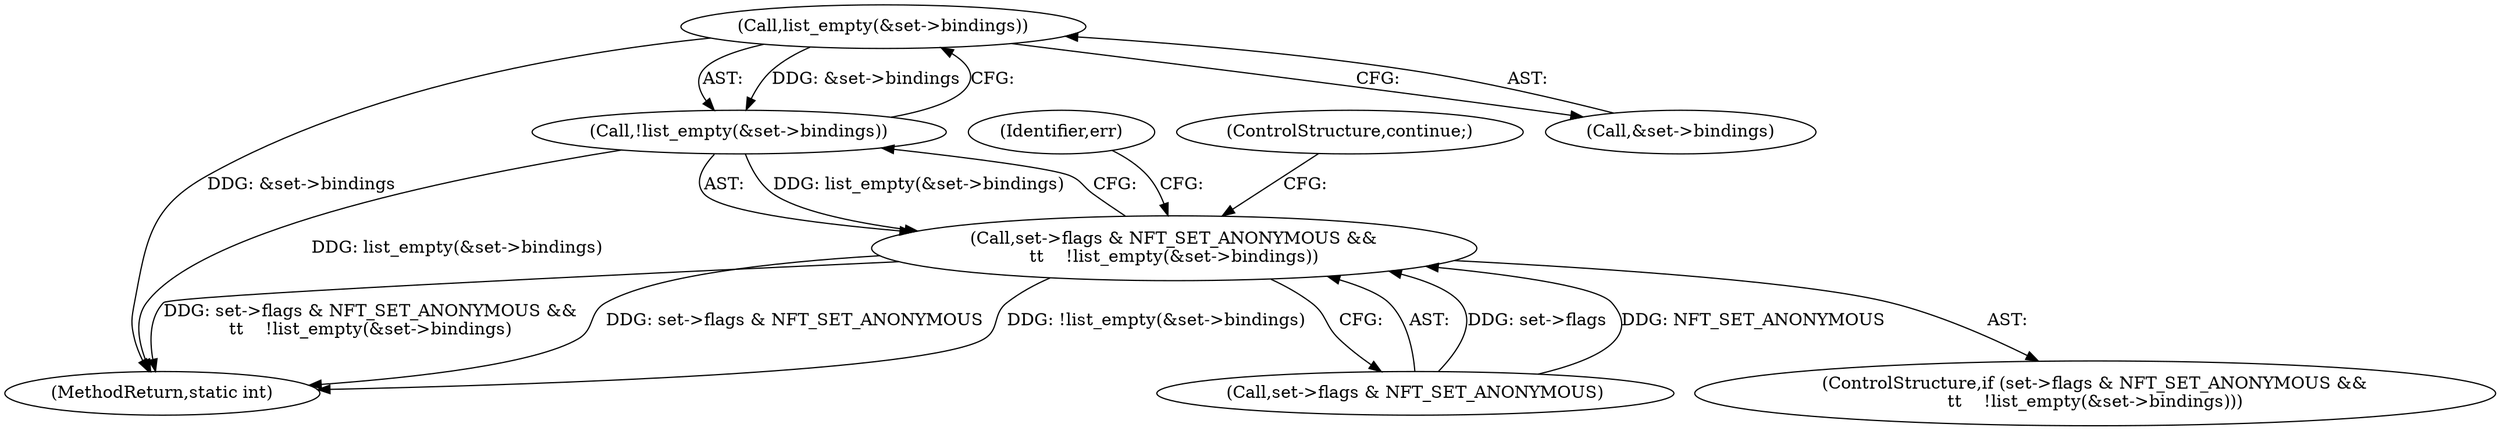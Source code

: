 digraph "0_linux_a2f18db0c68fec96631c10cad9384c196e9008ac@pointer" {
"1000132" [label="(Call,list_empty(&set->bindings))"];
"1000131" [label="(Call,!list_empty(&set->bindings))"];
"1000125" [label="(Call,set->flags & NFT_SET_ANONYMOUS &&\n\t\t    !list_empty(&set->bindings))"];
"1000125" [label="(Call,set->flags & NFT_SET_ANONYMOUS &&\n\t\t    !list_empty(&set->bindings))"];
"1000170" [label="(MethodReturn,static int)"];
"1000132" [label="(Call,list_empty(&set->bindings))"];
"1000126" [label="(Call,set->flags & NFT_SET_ANONYMOUS)"];
"1000133" [label="(Call,&set->bindings)"];
"1000124" [label="(ControlStructure,if (set->flags & NFT_SET_ANONYMOUS &&\n\t\t    !list_empty(&set->bindings)))"];
"1000139" [label="(Identifier,err)"];
"1000137" [label="(ControlStructure,continue;)"];
"1000131" [label="(Call,!list_empty(&set->bindings))"];
"1000132" -> "1000131"  [label="AST: "];
"1000132" -> "1000133"  [label="CFG: "];
"1000133" -> "1000132"  [label="AST: "];
"1000131" -> "1000132"  [label="CFG: "];
"1000132" -> "1000170"  [label="DDG: &set->bindings"];
"1000132" -> "1000131"  [label="DDG: &set->bindings"];
"1000131" -> "1000125"  [label="AST: "];
"1000125" -> "1000131"  [label="CFG: "];
"1000131" -> "1000170"  [label="DDG: list_empty(&set->bindings)"];
"1000131" -> "1000125"  [label="DDG: list_empty(&set->bindings)"];
"1000125" -> "1000124"  [label="AST: "];
"1000125" -> "1000126"  [label="CFG: "];
"1000126" -> "1000125"  [label="AST: "];
"1000137" -> "1000125"  [label="CFG: "];
"1000139" -> "1000125"  [label="CFG: "];
"1000125" -> "1000170"  [label="DDG: set->flags & NFT_SET_ANONYMOUS &&\n\t\t    !list_empty(&set->bindings)"];
"1000125" -> "1000170"  [label="DDG: set->flags & NFT_SET_ANONYMOUS"];
"1000125" -> "1000170"  [label="DDG: !list_empty(&set->bindings)"];
"1000126" -> "1000125"  [label="DDG: set->flags"];
"1000126" -> "1000125"  [label="DDG: NFT_SET_ANONYMOUS"];
}
